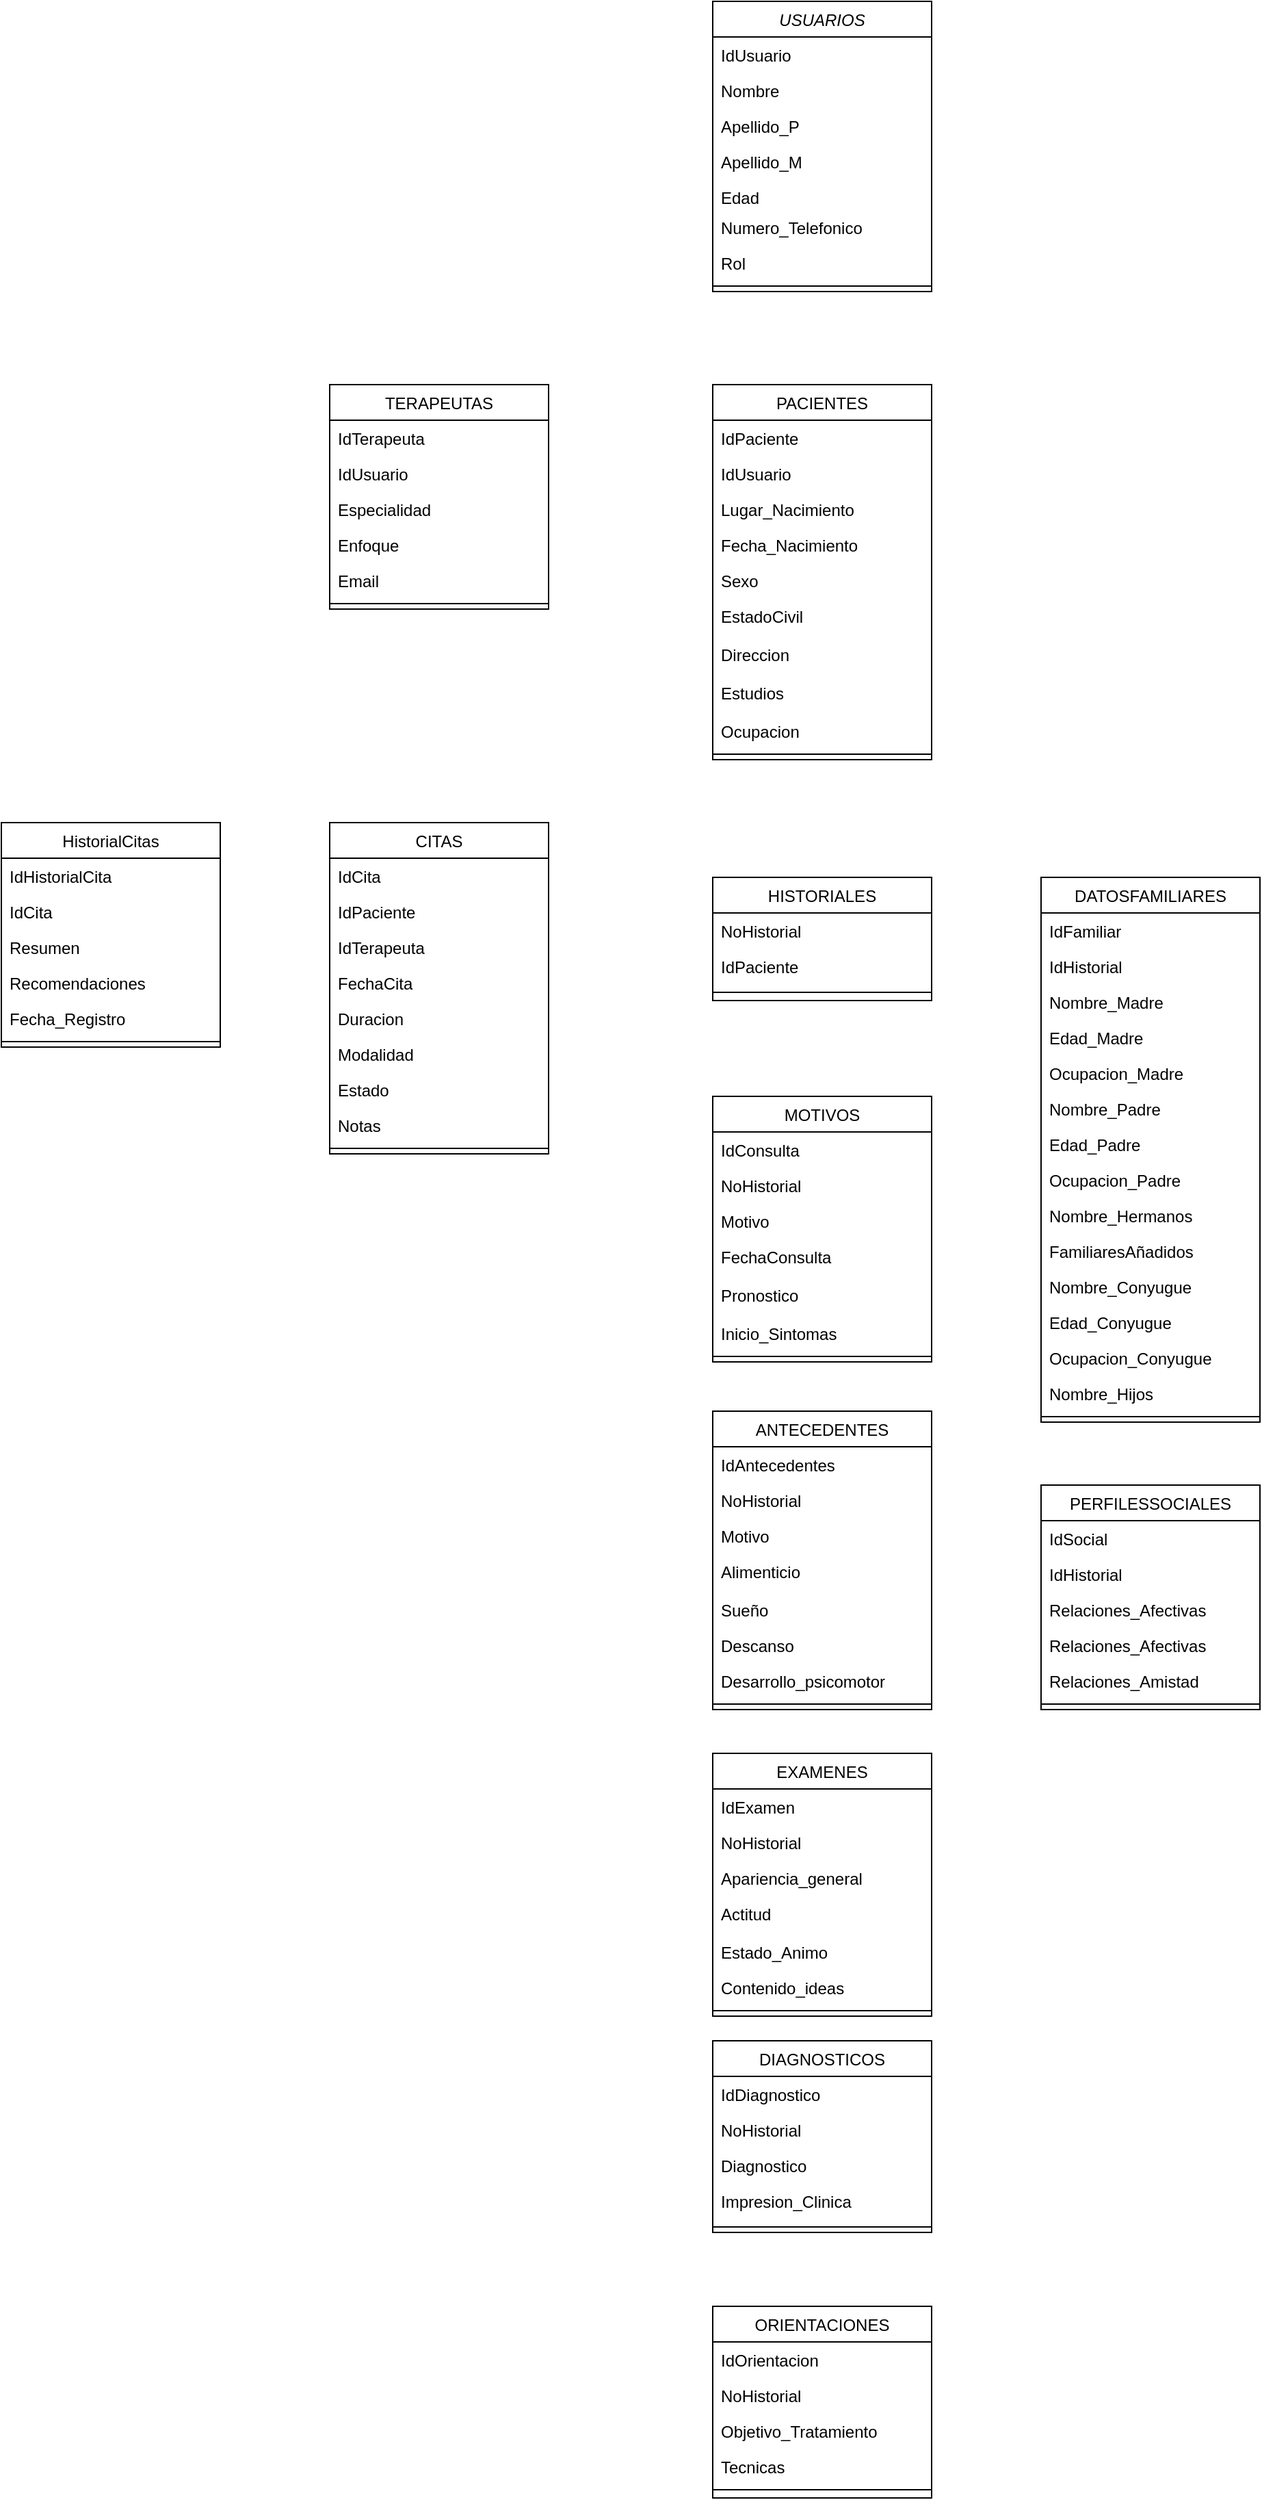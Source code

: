 <mxfile version="24.2.2" type="google">
  <diagram id="C5RBs43oDa-KdzZeNtuy" name="Page-1">
    <mxGraphModel grid="1" page="1" gridSize="10" guides="1" tooltips="1" connect="1" arrows="1" fold="1" pageScale="1" pageWidth="827" pageHeight="1169" math="0" shadow="0">
      <root>
        <mxCell id="WIyWlLk6GJQsqaUBKTNV-0" />
        <mxCell id="WIyWlLk6GJQsqaUBKTNV-1" parent="WIyWlLk6GJQsqaUBKTNV-0" />
        <mxCell id="zkfFHV4jXpPFQw0GAbJ--0" value="USUARIOS" style="swimlane;fontStyle=2;align=center;verticalAlign=top;childLayout=stackLayout;horizontal=1;startSize=26;horizontalStack=0;resizeParent=1;resizeLast=0;collapsible=1;marginBottom=0;rounded=0;shadow=0;strokeWidth=1;" vertex="1" parent="WIyWlLk6GJQsqaUBKTNV-1">
          <mxGeometry x="120" width="160" height="212" as="geometry">
            <mxRectangle x="230" y="140" width="160" height="26" as="alternateBounds" />
          </mxGeometry>
        </mxCell>
        <mxCell id="zkfFHV4jXpPFQw0GAbJ--1" value="IdUsuario" style="text;align=left;verticalAlign=top;spacingLeft=4;spacingRight=4;overflow=hidden;rotatable=0;points=[[0,0.5],[1,0.5]];portConstraint=eastwest;" vertex="1" parent="zkfFHV4jXpPFQw0GAbJ--0">
          <mxGeometry y="26" width="160" height="26" as="geometry" />
        </mxCell>
        <mxCell id="jro0wLhQihKSUgrnsboF-0" value="Nombre" style="text;align=left;verticalAlign=top;spacingLeft=4;spacingRight=4;overflow=hidden;rotatable=0;points=[[0,0.5],[1,0.5]];portConstraint=eastwest;" vertex="1" parent="zkfFHV4jXpPFQw0GAbJ--0">
          <mxGeometry y="52" width="160" height="26" as="geometry" />
        </mxCell>
        <mxCell id="XaDIwCOulew7PrlBtLNm-8" value="Apellido_P" style="text;align=left;verticalAlign=top;spacingLeft=4;spacingRight=4;overflow=hidden;rotatable=0;points=[[0,0.5],[1,0.5]];portConstraint=eastwest;" vertex="1" parent="zkfFHV4jXpPFQw0GAbJ--0">
          <mxGeometry y="78" width="160" height="26" as="geometry" />
        </mxCell>
        <mxCell id="XaDIwCOulew7PrlBtLNm-9" value="Apellido_M" style="text;align=left;verticalAlign=top;spacingLeft=4;spacingRight=4;overflow=hidden;rotatable=0;points=[[0,0.5],[1,0.5]];portConstraint=eastwest;" vertex="1" parent="zkfFHV4jXpPFQw0GAbJ--0">
          <mxGeometry y="104" width="160" height="26" as="geometry" />
        </mxCell>
        <mxCell id="zkfFHV4jXpPFQw0GAbJ--2" value="Edad" style="text;align=left;verticalAlign=top;spacingLeft=4;spacingRight=4;overflow=hidden;rotatable=0;points=[[0,0.5],[1,0.5]];portConstraint=eastwest;rounded=0;shadow=0;html=0;" vertex="1" parent="zkfFHV4jXpPFQw0GAbJ--0">
          <mxGeometry y="130" width="160" height="22" as="geometry" />
        </mxCell>
        <mxCell id="XaDIwCOulew7PrlBtLNm-0" value="Numero_Telefonico" style="text;align=left;verticalAlign=top;spacingLeft=4;spacingRight=4;overflow=hidden;rotatable=0;points=[[0,0.5],[1,0.5]];portConstraint=eastwest;rounded=0;shadow=0;html=0;" vertex="1" parent="zkfFHV4jXpPFQw0GAbJ--0">
          <mxGeometry y="152" width="160" height="26" as="geometry" />
        </mxCell>
        <mxCell id="jro0wLhQihKSUgrnsboF-1" value="Rol" style="text;align=left;verticalAlign=top;spacingLeft=4;spacingRight=4;overflow=hidden;rotatable=0;points=[[0,0.5],[1,0.5]];portConstraint=eastwest;rounded=0;shadow=0;html=0;" vertex="1" parent="zkfFHV4jXpPFQw0GAbJ--0">
          <mxGeometry y="178" width="160" height="26" as="geometry" />
        </mxCell>
        <mxCell id="zkfFHV4jXpPFQw0GAbJ--4" value="" style="line;html=1;strokeWidth=1;align=left;verticalAlign=middle;spacingTop=-1;spacingLeft=3;spacingRight=3;rotatable=0;labelPosition=right;points=[];portConstraint=eastwest;" vertex="1" parent="zkfFHV4jXpPFQw0GAbJ--0">
          <mxGeometry y="204" width="160" height="8" as="geometry" />
        </mxCell>
        <mxCell id="zkfFHV4jXpPFQw0GAbJ--6" value="PACIENTES" style="swimlane;fontStyle=0;align=center;verticalAlign=top;childLayout=stackLayout;horizontal=1;startSize=26;horizontalStack=0;resizeParent=1;resizeLast=0;collapsible=1;marginBottom=0;rounded=0;shadow=0;strokeWidth=1;" vertex="1" parent="WIyWlLk6GJQsqaUBKTNV-1">
          <mxGeometry x="120" y="280" width="160" height="274" as="geometry">
            <mxRectangle x="130" y="380" width="160" height="26" as="alternateBounds" />
          </mxGeometry>
        </mxCell>
        <mxCell id="jro0wLhQihKSUgrnsboF-3" value="IdPaciente" style="text;align=left;verticalAlign=top;spacingLeft=4;spacingRight=4;overflow=hidden;rotatable=0;points=[[0,0.5],[1,0.5]];portConstraint=eastwest;rounded=0;shadow=0;html=0;" vertex="1" parent="zkfFHV4jXpPFQw0GAbJ--6">
          <mxGeometry y="26" width="160" height="26" as="geometry" />
        </mxCell>
        <mxCell id="zkfFHV4jXpPFQw0GAbJ--8" value="IdUsuario" style="text;align=left;verticalAlign=top;spacingLeft=4;spacingRight=4;overflow=hidden;rotatable=0;points=[[0,0.5],[1,0.5]];portConstraint=eastwest;rounded=0;shadow=0;html=0;" vertex="1" parent="zkfFHV4jXpPFQw0GAbJ--6">
          <mxGeometry y="52" width="160" height="26" as="geometry" />
        </mxCell>
        <mxCell id="jro0wLhQihKSUgrnsboF-4" value="Lugar_Nacimiento" style="text;align=left;verticalAlign=top;spacingLeft=4;spacingRight=4;overflow=hidden;rotatable=0;points=[[0,0.5],[1,0.5]];portConstraint=eastwest;rounded=0;shadow=0;html=0;" vertex="1" parent="zkfFHV4jXpPFQw0GAbJ--6">
          <mxGeometry y="78" width="160" height="26" as="geometry" />
        </mxCell>
        <mxCell id="jro0wLhQihKSUgrnsboF-6" value="Fecha_Nacimiento" style="text;align=left;verticalAlign=top;spacingLeft=4;spacingRight=4;overflow=hidden;rotatable=0;points=[[0,0.5],[1,0.5]];portConstraint=eastwest;rounded=0;shadow=0;html=0;" vertex="1" parent="zkfFHV4jXpPFQw0GAbJ--6">
          <mxGeometry y="104" width="160" height="26" as="geometry" />
        </mxCell>
        <mxCell id="jro0wLhQihKSUgrnsboF-5" value="Sexo" style="text;align=left;verticalAlign=top;spacingLeft=4;spacingRight=4;overflow=hidden;rotatable=0;points=[[0,0.5],[1,0.5]];portConstraint=eastwest;rounded=0;shadow=0;html=0;" vertex="1" parent="zkfFHV4jXpPFQw0GAbJ--6">
          <mxGeometry y="130" width="160" height="26" as="geometry" />
        </mxCell>
        <mxCell id="XaDIwCOulew7PrlBtLNm-32" value="EstadoCivil" style="text;align=left;verticalAlign=top;spacingLeft=4;spacingRight=4;overflow=hidden;rotatable=0;points=[[0,0.5],[1,0.5]];portConstraint=eastwest;rounded=0;shadow=0;html=0;" vertex="1" parent="zkfFHV4jXpPFQw0GAbJ--6">
          <mxGeometry y="156" width="160" height="28" as="geometry" />
        </mxCell>
        <mxCell id="jro0wLhQihKSUgrnsboF-7" value="Direccion" style="text;align=left;verticalAlign=top;spacingLeft=4;spacingRight=4;overflow=hidden;rotatable=0;points=[[0,0.5],[1,0.5]];portConstraint=eastwest;rounded=0;shadow=0;html=0;" vertex="1" parent="zkfFHV4jXpPFQw0GAbJ--6">
          <mxGeometry y="184" width="160" height="28" as="geometry" />
        </mxCell>
        <mxCell id="jro0wLhQihKSUgrnsboF-8" value="Estudios" style="text;align=left;verticalAlign=top;spacingLeft=4;spacingRight=4;overflow=hidden;rotatable=0;points=[[0,0.5],[1,0.5]];portConstraint=eastwest;rounded=0;shadow=0;html=0;" vertex="1" parent="zkfFHV4jXpPFQw0GAbJ--6">
          <mxGeometry y="212" width="160" height="28" as="geometry" />
        </mxCell>
        <mxCell id="XaDIwCOulew7PrlBtLNm-18" value="Ocupacion" style="text;align=left;verticalAlign=top;spacingLeft=4;spacingRight=4;overflow=hidden;rotatable=0;points=[[0,0.5],[1,0.5]];portConstraint=eastwest;rounded=0;shadow=0;html=0;" vertex="1" parent="zkfFHV4jXpPFQw0GAbJ--6">
          <mxGeometry y="240" width="160" height="26" as="geometry" />
        </mxCell>
        <mxCell id="zkfFHV4jXpPFQw0GAbJ--9" value="" style="line;html=1;strokeWidth=1;align=left;verticalAlign=middle;spacingTop=-1;spacingLeft=3;spacingRight=3;rotatable=0;labelPosition=right;points=[];portConstraint=eastwest;" vertex="1" parent="zkfFHV4jXpPFQw0GAbJ--6">
          <mxGeometry y="266" width="160" height="8" as="geometry" />
        </mxCell>
        <mxCell id="XaDIwCOulew7PrlBtLNm-2" value="TERAPEUTAS" style="swimlane;fontStyle=0;align=center;verticalAlign=top;childLayout=stackLayout;horizontal=1;startSize=26;horizontalStack=0;resizeParent=1;resizeLast=0;collapsible=1;marginBottom=0;rounded=0;shadow=0;strokeWidth=1;" vertex="1" parent="WIyWlLk6GJQsqaUBKTNV-1">
          <mxGeometry x="-160" y="280" width="160" height="164" as="geometry">
            <mxRectangle x="130" y="380" width="160" height="26" as="alternateBounds" />
          </mxGeometry>
        </mxCell>
        <mxCell id="XaDIwCOulew7PrlBtLNm-3" value="IdTerapeuta" style="text;align=left;verticalAlign=top;spacingLeft=4;spacingRight=4;overflow=hidden;rotatable=0;points=[[0,0.5],[1,0.5]];portConstraint=eastwest;" vertex="1" parent="XaDIwCOulew7PrlBtLNm-2">
          <mxGeometry y="26" width="160" height="26" as="geometry" />
        </mxCell>
        <mxCell id="XaDIwCOulew7PrlBtLNm-4" value="IdUsuario" style="text;align=left;verticalAlign=top;spacingLeft=4;spacingRight=4;overflow=hidden;rotatable=0;points=[[0,0.5],[1,0.5]];portConstraint=eastwest;rounded=0;shadow=0;html=0;" vertex="1" parent="XaDIwCOulew7PrlBtLNm-2">
          <mxGeometry y="52" width="160" height="26" as="geometry" />
        </mxCell>
        <mxCell id="qnrnJsizUpFULdZrxg4k-0" value="Especialidad" style="text;align=left;verticalAlign=top;spacingLeft=4;spacingRight=4;overflow=hidden;rotatable=0;points=[[0,0.5],[1,0.5]];portConstraint=eastwest;rounded=0;shadow=0;html=0;" vertex="1" parent="XaDIwCOulew7PrlBtLNm-2">
          <mxGeometry y="78" width="160" height="26" as="geometry" />
        </mxCell>
        <mxCell id="jro0wLhQihKSUgrnsboF-2" value="Enfoque" style="text;align=left;verticalAlign=top;spacingLeft=4;spacingRight=4;overflow=hidden;rotatable=0;points=[[0,0.5],[1,0.5]];portConstraint=eastwest;rounded=0;shadow=0;html=0;" vertex="1" parent="XaDIwCOulew7PrlBtLNm-2">
          <mxGeometry y="104" width="160" height="26" as="geometry" />
        </mxCell>
        <mxCell id="XaDIwCOulew7PrlBtLNm-10" value="Email" style="text;align=left;verticalAlign=top;spacingLeft=4;spacingRight=4;overflow=hidden;rotatable=0;points=[[0,0.5],[1,0.5]];portConstraint=eastwest;rounded=0;shadow=0;html=0;" vertex="1" parent="XaDIwCOulew7PrlBtLNm-2">
          <mxGeometry y="130" width="160" height="26" as="geometry" />
        </mxCell>
        <mxCell id="XaDIwCOulew7PrlBtLNm-5" value="" style="line;html=1;strokeWidth=1;align=left;verticalAlign=middle;spacingTop=-1;spacingLeft=3;spacingRight=3;rotatable=0;labelPosition=right;points=[];portConstraint=eastwest;" vertex="1" parent="XaDIwCOulew7PrlBtLNm-2">
          <mxGeometry y="156" width="160" height="8" as="geometry" />
        </mxCell>
        <mxCell id="XaDIwCOulew7PrlBtLNm-20" value="DATOSFAMILIARES" style="swimlane;fontStyle=0;align=center;verticalAlign=top;childLayout=stackLayout;horizontal=1;startSize=26;horizontalStack=0;resizeParent=1;resizeLast=0;collapsible=1;marginBottom=0;rounded=0;shadow=0;strokeWidth=1;" vertex="1" parent="WIyWlLk6GJQsqaUBKTNV-1">
          <mxGeometry x="360" y="640" width="160" height="398" as="geometry">
            <mxRectangle x="130" y="380" width="160" height="26" as="alternateBounds" />
          </mxGeometry>
        </mxCell>
        <mxCell id="XaDIwCOulew7PrlBtLNm-21" value="IdFamiliar" style="text;align=left;verticalAlign=top;spacingLeft=4;spacingRight=4;overflow=hidden;rotatable=0;points=[[0,0.5],[1,0.5]];portConstraint=eastwest;" vertex="1" parent="XaDIwCOulew7PrlBtLNm-20">
          <mxGeometry y="26" width="160" height="26" as="geometry" />
        </mxCell>
        <mxCell id="jro0wLhQihKSUgrnsboF-18" value="IdHistorial" style="text;align=left;verticalAlign=top;spacingLeft=4;spacingRight=4;overflow=hidden;rotatable=0;points=[[0,0.5],[1,0.5]];portConstraint=eastwest;" vertex="1" parent="XaDIwCOulew7PrlBtLNm-20">
          <mxGeometry y="52" width="160" height="26" as="geometry" />
        </mxCell>
        <mxCell id="jro0wLhQihKSUgrnsboF-17" value="Nombre_Madre" style="text;align=left;verticalAlign=top;spacingLeft=4;spacingRight=4;overflow=hidden;rotatable=0;points=[[0,0.5],[1,0.5]];portConstraint=eastwest;" vertex="1" parent="XaDIwCOulew7PrlBtLNm-20">
          <mxGeometry y="78" width="160" height="26" as="geometry" />
        </mxCell>
        <mxCell id="XaDIwCOulew7PrlBtLNm-30" value="Edad_Madre" style="text;align=left;verticalAlign=top;spacingLeft=4;spacingRight=4;overflow=hidden;rotatable=0;points=[[0,0.5],[1,0.5]];portConstraint=eastwest;" vertex="1" parent="XaDIwCOulew7PrlBtLNm-20">
          <mxGeometry y="104" width="160" height="26" as="geometry" />
        </mxCell>
        <mxCell id="XaDIwCOulew7PrlBtLNm-35" value="Ocupacion_Madre" style="text;align=left;verticalAlign=top;spacingLeft=4;spacingRight=4;overflow=hidden;rotatable=0;points=[[0,0.5],[1,0.5]];portConstraint=eastwest;rounded=0;shadow=0;html=0;" vertex="1" parent="XaDIwCOulew7PrlBtLNm-20">
          <mxGeometry y="130" width="160" height="26" as="geometry" />
        </mxCell>
        <mxCell id="XaDIwCOulew7PrlBtLNm-22" value="Nombre_Padre" style="text;align=left;verticalAlign=top;spacingLeft=4;spacingRight=4;overflow=hidden;rotatable=0;points=[[0,0.5],[1,0.5]];portConstraint=eastwest;rounded=0;shadow=0;html=0;" vertex="1" parent="XaDIwCOulew7PrlBtLNm-20">
          <mxGeometry y="156" width="160" height="26" as="geometry" />
        </mxCell>
        <mxCell id="XaDIwCOulew7PrlBtLNm-31" value="Edad_Padre" style="text;align=left;verticalAlign=top;spacingLeft=4;spacingRight=4;overflow=hidden;rotatable=0;points=[[0,0.5],[1,0.5]];portConstraint=eastwest;" vertex="1" parent="XaDIwCOulew7PrlBtLNm-20">
          <mxGeometry y="182" width="160" height="26" as="geometry" />
        </mxCell>
        <mxCell id="XaDIwCOulew7PrlBtLNm-36" value="Ocupacion_Padre" style="text;align=left;verticalAlign=top;spacingLeft=4;spacingRight=4;overflow=hidden;rotatable=0;points=[[0,0.5],[1,0.5]];portConstraint=eastwest;rounded=0;shadow=0;html=0;" vertex="1" parent="XaDIwCOulew7PrlBtLNm-20">
          <mxGeometry y="208" width="160" height="26" as="geometry" />
        </mxCell>
        <mxCell id="XaDIwCOulew7PrlBtLNm-23" value="Nombre_Hermanos" style="text;align=left;verticalAlign=top;spacingLeft=4;spacingRight=4;overflow=hidden;rotatable=0;points=[[0,0.5],[1,0.5]];portConstraint=eastwest;rounded=0;shadow=0;html=0;" vertex="1" parent="XaDIwCOulew7PrlBtLNm-20">
          <mxGeometry y="234" width="160" height="26" as="geometry" />
        </mxCell>
        <mxCell id="XaDIwCOulew7PrlBtLNm-25" value="FamiliaresAñadidos" style="text;align=left;verticalAlign=top;spacingLeft=4;spacingRight=4;overflow=hidden;rotatable=0;points=[[0,0.5],[1,0.5]];portConstraint=eastwest;rounded=0;shadow=0;html=0;" vertex="1" parent="XaDIwCOulew7PrlBtLNm-20">
          <mxGeometry y="260" width="160" height="26" as="geometry" />
        </mxCell>
        <mxCell id="XaDIwCOulew7PrlBtLNm-26" value="Nombre_Conyugue" style="text;align=left;verticalAlign=top;spacingLeft=4;spacingRight=4;overflow=hidden;rotatable=0;points=[[0,0.5],[1,0.5]];portConstraint=eastwest;rounded=0;shadow=0;html=0;" vertex="1" parent="XaDIwCOulew7PrlBtLNm-20">
          <mxGeometry y="286" width="160" height="26" as="geometry" />
        </mxCell>
        <mxCell id="XaDIwCOulew7PrlBtLNm-33" value="Edad_Conyugue" style="text;align=left;verticalAlign=top;spacingLeft=4;spacingRight=4;overflow=hidden;rotatable=0;points=[[0,0.5],[1,0.5]];portConstraint=eastwest;rounded=0;shadow=0;html=0;" vertex="1" parent="XaDIwCOulew7PrlBtLNm-20">
          <mxGeometry y="312" width="160" height="26" as="geometry" />
        </mxCell>
        <mxCell id="XaDIwCOulew7PrlBtLNm-37" value="Ocupacion_Conyugue" style="text;align=left;verticalAlign=top;spacingLeft=4;spacingRight=4;overflow=hidden;rotatable=0;points=[[0,0.5],[1,0.5]];portConstraint=eastwest;rounded=0;shadow=0;html=0;" vertex="1" parent="XaDIwCOulew7PrlBtLNm-20">
          <mxGeometry y="338" width="160" height="26" as="geometry" />
        </mxCell>
        <mxCell id="XaDIwCOulew7PrlBtLNm-38" value="Nombre_Hijos" style="text;align=left;verticalAlign=top;spacingLeft=4;spacingRight=4;overflow=hidden;rotatable=0;points=[[0,0.5],[1,0.5]];portConstraint=eastwest;rounded=0;shadow=0;html=0;" vertex="1" parent="XaDIwCOulew7PrlBtLNm-20">
          <mxGeometry y="364" width="160" height="26" as="geometry" />
        </mxCell>
        <mxCell id="XaDIwCOulew7PrlBtLNm-27" value="" style="line;html=1;strokeWidth=1;align=left;verticalAlign=middle;spacingTop=-1;spacingLeft=3;spacingRight=3;rotatable=0;labelPosition=right;points=[];portConstraint=eastwest;" vertex="1" parent="XaDIwCOulew7PrlBtLNm-20">
          <mxGeometry y="390" width="160" height="8" as="geometry" />
        </mxCell>
        <mxCell id="XaDIwCOulew7PrlBtLNm-40" value="MOTIVOS" style="swimlane;fontStyle=0;align=center;verticalAlign=top;childLayout=stackLayout;horizontal=1;startSize=26;horizontalStack=0;resizeParent=1;resizeLast=0;collapsible=1;marginBottom=0;rounded=0;shadow=0;strokeWidth=1;" vertex="1" parent="WIyWlLk6GJQsqaUBKTNV-1">
          <mxGeometry x="120" y="800" width="160" height="194" as="geometry">
            <mxRectangle x="130" y="380" width="160" height="26" as="alternateBounds" />
          </mxGeometry>
        </mxCell>
        <mxCell id="jro0wLhQihKSUgrnsboF-22" value="IdConsulta" style="text;align=left;verticalAlign=top;spacingLeft=4;spacingRight=4;overflow=hidden;rotatable=0;points=[[0,0.5],[1,0.5]];portConstraint=eastwest;" vertex="1" parent="XaDIwCOulew7PrlBtLNm-40">
          <mxGeometry y="26" width="160" height="26" as="geometry" />
        </mxCell>
        <mxCell id="jro0wLhQihKSUgrnsboF-21" value="NoHistorial" style="text;align=left;verticalAlign=top;spacingLeft=4;spacingRight=4;overflow=hidden;rotatable=0;points=[[0,0.5],[1,0.5]];portConstraint=eastwest;" vertex="1" parent="XaDIwCOulew7PrlBtLNm-40">
          <mxGeometry y="52" width="160" height="26" as="geometry" />
        </mxCell>
        <mxCell id="XaDIwCOulew7PrlBtLNm-41" value="Motivo" style="text;align=left;verticalAlign=top;spacingLeft=4;spacingRight=4;overflow=hidden;rotatable=0;points=[[0,0.5],[1,0.5]];portConstraint=eastwest;" vertex="1" parent="XaDIwCOulew7PrlBtLNm-40">
          <mxGeometry y="78" width="160" height="26" as="geometry" />
        </mxCell>
        <mxCell id="XaDIwCOulew7PrlBtLNm-52" value="FechaConsulta" style="text;align=left;verticalAlign=top;spacingLeft=4;spacingRight=4;overflow=hidden;rotatable=0;points=[[0,0.5],[1,0.5]];portConstraint=eastwest;" vertex="1" parent="XaDIwCOulew7PrlBtLNm-40">
          <mxGeometry y="104" width="160" height="28" as="geometry" />
        </mxCell>
        <mxCell id="XaDIwCOulew7PrlBtLNm-42" value="Pronostico" style="text;align=left;verticalAlign=top;spacingLeft=4;spacingRight=4;overflow=hidden;rotatable=0;points=[[0,0.5],[1,0.5]];portConstraint=eastwest;rounded=0;shadow=0;html=0;" vertex="1" parent="XaDIwCOulew7PrlBtLNm-40">
          <mxGeometry y="132" width="160" height="28" as="geometry" />
        </mxCell>
        <mxCell id="XaDIwCOulew7PrlBtLNm-54" value="Inicio_Sintomas" style="text;align=left;verticalAlign=top;spacingLeft=4;spacingRight=4;overflow=hidden;rotatable=0;points=[[0,0.5],[1,0.5]];portConstraint=eastwest;rounded=0;shadow=0;html=0;" vertex="1" parent="XaDIwCOulew7PrlBtLNm-40">
          <mxGeometry y="160" width="160" height="26" as="geometry" />
        </mxCell>
        <mxCell id="XaDIwCOulew7PrlBtLNm-44" value="" style="line;html=1;strokeWidth=1;align=left;verticalAlign=middle;spacingTop=-1;spacingLeft=3;spacingRight=3;rotatable=0;labelPosition=right;points=[];portConstraint=eastwest;" vertex="1" parent="XaDIwCOulew7PrlBtLNm-40">
          <mxGeometry y="186" width="160" height="8" as="geometry" />
        </mxCell>
        <mxCell id="XaDIwCOulew7PrlBtLNm-47" value="ANTECEDENTES" style="swimlane;fontStyle=0;align=center;verticalAlign=top;childLayout=stackLayout;horizontal=1;startSize=26;horizontalStack=0;resizeParent=1;resizeLast=0;collapsible=1;marginBottom=0;rounded=0;shadow=0;strokeWidth=1;" vertex="1" parent="WIyWlLk6GJQsqaUBKTNV-1">
          <mxGeometry x="120" y="1030" width="160" height="218" as="geometry">
            <mxRectangle x="130" y="380" width="160" height="26" as="alternateBounds" />
          </mxGeometry>
        </mxCell>
        <mxCell id="jro0wLhQihKSUgrnsboF-23" value="IdAntecedentes" style="text;align=left;verticalAlign=top;spacingLeft=4;spacingRight=4;overflow=hidden;rotatable=0;points=[[0,0.5],[1,0.5]];portConstraint=eastwest;" vertex="1" parent="XaDIwCOulew7PrlBtLNm-47">
          <mxGeometry y="26" width="160" height="26" as="geometry" />
        </mxCell>
        <mxCell id="XaDIwCOulew7PrlBtLNm-48" value="NoHistorial" style="text;align=left;verticalAlign=top;spacingLeft=4;spacingRight=4;overflow=hidden;rotatable=0;points=[[0,0.5],[1,0.5]];portConstraint=eastwest;" vertex="1" parent="XaDIwCOulew7PrlBtLNm-47">
          <mxGeometry y="52" width="160" height="26" as="geometry" />
        </mxCell>
        <mxCell id="jro0wLhQihKSUgrnsboF-20" value="Motivo" style="text;align=left;verticalAlign=top;spacingLeft=4;spacingRight=4;overflow=hidden;rotatable=0;points=[[0,0.5],[1,0.5]];portConstraint=eastwest;" vertex="1" parent="XaDIwCOulew7PrlBtLNm-47">
          <mxGeometry y="78" width="160" height="26" as="geometry" />
        </mxCell>
        <mxCell id="XaDIwCOulew7PrlBtLNm-49" value="Alimenticio" style="text;align=left;verticalAlign=top;spacingLeft=4;spacingRight=4;overflow=hidden;rotatable=0;points=[[0,0.5],[1,0.5]];portConstraint=eastwest;rounded=0;shadow=0;html=0;" vertex="1" parent="XaDIwCOulew7PrlBtLNm-47">
          <mxGeometry y="104" width="160" height="28" as="geometry" />
        </mxCell>
        <mxCell id="XaDIwCOulew7PrlBtLNm-50" value="Sueño" style="text;align=left;verticalAlign=top;spacingLeft=4;spacingRight=4;overflow=hidden;rotatable=0;points=[[0,0.5],[1,0.5]];portConstraint=eastwest;rounded=0;shadow=0;html=0;" vertex="1" parent="XaDIwCOulew7PrlBtLNm-47">
          <mxGeometry y="132" width="160" height="26" as="geometry" />
        </mxCell>
        <mxCell id="XaDIwCOulew7PrlBtLNm-56" value="Descanso" style="text;align=left;verticalAlign=top;spacingLeft=4;spacingRight=4;overflow=hidden;rotatable=0;points=[[0,0.5],[1,0.5]];portConstraint=eastwest;rounded=0;shadow=0;html=0;" vertex="1" parent="XaDIwCOulew7PrlBtLNm-47">
          <mxGeometry y="158" width="160" height="26" as="geometry" />
        </mxCell>
        <mxCell id="XaDIwCOulew7PrlBtLNm-55" value="Desarrollo_psicomotor" style="text;align=left;verticalAlign=top;spacingLeft=4;spacingRight=4;overflow=hidden;rotatable=0;points=[[0,0.5],[1,0.5]];portConstraint=eastwest;rounded=0;shadow=0;html=0;" vertex="1" parent="XaDIwCOulew7PrlBtLNm-47">
          <mxGeometry y="184" width="160" height="26" as="geometry" />
        </mxCell>
        <mxCell id="XaDIwCOulew7PrlBtLNm-51" value="" style="line;html=1;strokeWidth=1;align=left;verticalAlign=middle;spacingTop=-1;spacingLeft=3;spacingRight=3;rotatable=0;labelPosition=right;points=[];portConstraint=eastwest;" vertex="1" parent="XaDIwCOulew7PrlBtLNm-47">
          <mxGeometry y="210" width="160" height="8" as="geometry" />
        </mxCell>
        <mxCell id="XaDIwCOulew7PrlBtLNm-57" value="PERFILESSOCIALES" style="swimlane;fontStyle=0;align=center;verticalAlign=top;childLayout=stackLayout;horizontal=1;startSize=26;horizontalStack=0;resizeParent=1;resizeLast=0;collapsible=1;marginBottom=0;rounded=0;shadow=0;strokeWidth=1;" vertex="1" parent="WIyWlLk6GJQsqaUBKTNV-1">
          <mxGeometry x="360" y="1084" width="160" height="164" as="geometry">
            <mxRectangle x="130" y="380" width="160" height="26" as="alternateBounds" />
          </mxGeometry>
        </mxCell>
        <mxCell id="XaDIwCOulew7PrlBtLNm-58" value="IdSocial" style="text;align=left;verticalAlign=top;spacingLeft=4;spacingRight=4;overflow=hidden;rotatable=0;points=[[0,0.5],[1,0.5]];portConstraint=eastwest;" vertex="1" parent="XaDIwCOulew7PrlBtLNm-57">
          <mxGeometry y="26" width="160" height="26" as="geometry" />
        </mxCell>
        <mxCell id="jro0wLhQihKSUgrnsboF-30" value="IdHistorial" style="text;align=left;verticalAlign=top;spacingLeft=4;spacingRight=4;overflow=hidden;rotatable=0;points=[[0,0.5],[1,0.5]];portConstraint=eastwest;" vertex="1" parent="XaDIwCOulew7PrlBtLNm-57">
          <mxGeometry y="52" width="160" height="26" as="geometry" />
        </mxCell>
        <mxCell id="jro0wLhQihKSUgrnsboF-25" value="Relaciones_Afectivas" style="text;align=left;verticalAlign=top;spacingLeft=4;spacingRight=4;overflow=hidden;rotatable=0;points=[[0,0.5],[1,0.5]];portConstraint=eastwest;" vertex="1" parent="XaDIwCOulew7PrlBtLNm-57">
          <mxGeometry y="78" width="160" height="26" as="geometry" />
        </mxCell>
        <mxCell id="jro0wLhQihKSUgrnsboF-24" value="Relaciones_Afectivas" style="text;align=left;verticalAlign=top;spacingLeft=4;spacingRight=4;overflow=hidden;rotatable=0;points=[[0,0.5],[1,0.5]];portConstraint=eastwest;" vertex="1" parent="XaDIwCOulew7PrlBtLNm-57">
          <mxGeometry y="104" width="160" height="26" as="geometry" />
        </mxCell>
        <mxCell id="jro0wLhQihKSUgrnsboF-16" value="Relaciones_Amistad" style="text;align=left;verticalAlign=top;spacingLeft=4;spacingRight=4;overflow=hidden;rotatable=0;points=[[0,0.5],[1,0.5]];portConstraint=eastwest;" vertex="1" parent="XaDIwCOulew7PrlBtLNm-57">
          <mxGeometry y="130" width="160" height="26" as="geometry" />
        </mxCell>
        <mxCell id="XaDIwCOulew7PrlBtLNm-63" value="" style="line;html=1;strokeWidth=1;align=left;verticalAlign=middle;spacingTop=-1;spacingLeft=3;spacingRight=3;rotatable=0;labelPosition=right;points=[];portConstraint=eastwest;" vertex="1" parent="XaDIwCOulew7PrlBtLNm-57">
          <mxGeometry y="156" width="160" height="8" as="geometry" />
        </mxCell>
        <mxCell id="XaDIwCOulew7PrlBtLNm-64" value="EXAMENES" style="swimlane;fontStyle=0;align=center;verticalAlign=top;childLayout=stackLayout;horizontal=1;startSize=26;horizontalStack=0;resizeParent=1;resizeLast=0;collapsible=1;marginBottom=0;rounded=0;shadow=0;strokeWidth=1;" vertex="1" parent="WIyWlLk6GJQsqaUBKTNV-1">
          <mxGeometry x="120" y="1280" width="160" height="192" as="geometry">
            <mxRectangle x="130" y="380" width="160" height="26" as="alternateBounds" />
          </mxGeometry>
        </mxCell>
        <mxCell id="jro0wLhQihKSUgrnsboF-29" value="IdExamen" style="text;align=left;verticalAlign=top;spacingLeft=4;spacingRight=4;overflow=hidden;rotatable=0;points=[[0,0.5],[1,0.5]];portConstraint=eastwest;" vertex="1" parent="XaDIwCOulew7PrlBtLNm-64">
          <mxGeometry y="26" width="160" height="26" as="geometry" />
        </mxCell>
        <mxCell id="jro0wLhQihKSUgrnsboF-28" value="NoHistorial" style="text;align=left;verticalAlign=top;spacingLeft=4;spacingRight=4;overflow=hidden;rotatable=0;points=[[0,0.5],[1,0.5]];portConstraint=eastwest;" vertex="1" parent="XaDIwCOulew7PrlBtLNm-64">
          <mxGeometry y="52" width="160" height="26" as="geometry" />
        </mxCell>
        <mxCell id="jro0wLhQihKSUgrnsboF-27" value="Apariencia_general" style="text;align=left;verticalAlign=top;spacingLeft=4;spacingRight=4;overflow=hidden;rotatable=0;points=[[0,0.5],[1,0.5]];portConstraint=eastwest;" vertex="1" parent="XaDIwCOulew7PrlBtLNm-64">
          <mxGeometry y="78" width="160" height="26" as="geometry" />
        </mxCell>
        <mxCell id="XaDIwCOulew7PrlBtLNm-66" value="Actitud" style="text;align=left;verticalAlign=top;spacingLeft=4;spacingRight=4;overflow=hidden;rotatable=0;points=[[0,0.5],[1,0.5]];portConstraint=eastwest;rounded=0;shadow=0;html=0;" vertex="1" parent="XaDIwCOulew7PrlBtLNm-64">
          <mxGeometry y="104" width="160" height="28" as="geometry" />
        </mxCell>
        <mxCell id="XaDIwCOulew7PrlBtLNm-68" value="Estado_Animo" style="text;align=left;verticalAlign=top;spacingLeft=4;spacingRight=4;overflow=hidden;rotatable=0;points=[[0,0.5],[1,0.5]];portConstraint=eastwest;rounded=0;shadow=0;html=0;" vertex="1" parent="XaDIwCOulew7PrlBtLNm-64">
          <mxGeometry y="132" width="160" height="26" as="geometry" />
        </mxCell>
        <mxCell id="XaDIwCOulew7PrlBtLNm-72" value="Contenido_ideas" style="text;align=left;verticalAlign=top;spacingLeft=4;spacingRight=4;overflow=hidden;rotatable=0;points=[[0,0.5],[1,0.5]];portConstraint=eastwest;rounded=0;shadow=0;html=0;" vertex="1" parent="XaDIwCOulew7PrlBtLNm-64">
          <mxGeometry y="158" width="160" height="26" as="geometry" />
        </mxCell>
        <mxCell id="XaDIwCOulew7PrlBtLNm-70" value="" style="line;html=1;strokeWidth=1;align=left;verticalAlign=middle;spacingTop=-1;spacingLeft=3;spacingRight=3;rotatable=0;labelPosition=right;points=[];portConstraint=eastwest;" vertex="1" parent="XaDIwCOulew7PrlBtLNm-64">
          <mxGeometry y="184" width="160" height="8" as="geometry" />
        </mxCell>
        <mxCell id="jro0wLhQihKSUgrnsboF-10" value="HISTORIALES" style="swimlane;fontStyle=0;align=center;verticalAlign=top;childLayout=stackLayout;horizontal=1;startSize=26;horizontalStack=0;resizeParent=1;resizeLast=0;collapsible=1;marginBottom=0;rounded=0;shadow=0;strokeWidth=1;" vertex="1" parent="WIyWlLk6GJQsqaUBKTNV-1">
          <mxGeometry x="120" y="640" width="160" height="90" as="geometry">
            <mxRectangle x="130" y="380" width="160" height="26" as="alternateBounds" />
          </mxGeometry>
        </mxCell>
        <mxCell id="jro0wLhQihKSUgrnsboF-11" value="NoHistorial " style="text;align=left;verticalAlign=top;spacingLeft=4;spacingRight=4;overflow=hidden;rotatable=0;points=[[0,0.5],[1,0.5]];portConstraint=eastwest;" vertex="1" parent="jro0wLhQihKSUgrnsboF-10">
          <mxGeometry y="26" width="160" height="26" as="geometry" />
        </mxCell>
        <mxCell id="jro0wLhQihKSUgrnsboF-12" value="IdPaciente" style="text;align=left;verticalAlign=top;spacingLeft=4;spacingRight=4;overflow=hidden;rotatable=0;points=[[0,0.5],[1,0.5]];portConstraint=eastwest;" vertex="1" parent="jro0wLhQihKSUgrnsboF-10">
          <mxGeometry y="52" width="160" height="28" as="geometry" />
        </mxCell>
        <mxCell id="jro0wLhQihKSUgrnsboF-15" value="" style="line;html=1;strokeWidth=1;align=left;verticalAlign=middle;spacingTop=-1;spacingLeft=3;spacingRight=3;rotatable=0;labelPosition=right;points=[];portConstraint=eastwest;" vertex="1" parent="jro0wLhQihKSUgrnsboF-10">
          <mxGeometry y="80" width="160" height="8" as="geometry" />
        </mxCell>
        <mxCell id="jro0wLhQihKSUgrnsboF-31" value="DIAGNOSTICOS" style="swimlane;fontStyle=0;align=center;verticalAlign=top;childLayout=stackLayout;horizontal=1;startSize=26;horizontalStack=0;resizeParent=1;resizeLast=0;collapsible=1;marginBottom=0;rounded=0;shadow=0;strokeWidth=1;" vertex="1" parent="WIyWlLk6GJQsqaUBKTNV-1">
          <mxGeometry x="120" y="1490" width="160" height="140" as="geometry">
            <mxRectangle x="130" y="380" width="160" height="26" as="alternateBounds" />
          </mxGeometry>
        </mxCell>
        <mxCell id="jro0wLhQihKSUgrnsboF-32" value="IdDiagnostico" style="text;align=left;verticalAlign=top;spacingLeft=4;spacingRight=4;overflow=hidden;rotatable=0;points=[[0,0.5],[1,0.5]];portConstraint=eastwest;" vertex="1" parent="jro0wLhQihKSUgrnsboF-31">
          <mxGeometry y="26" width="160" height="26" as="geometry" />
        </mxCell>
        <mxCell id="jro0wLhQihKSUgrnsboF-33" value="NoHistorial" style="text;align=left;verticalAlign=top;spacingLeft=4;spacingRight=4;overflow=hidden;rotatable=0;points=[[0,0.5],[1,0.5]];portConstraint=eastwest;" vertex="1" parent="jro0wLhQihKSUgrnsboF-31">
          <mxGeometry y="52" width="160" height="26" as="geometry" />
        </mxCell>
        <mxCell id="jro0wLhQihKSUgrnsboF-34" value="Diagnostico" style="text;align=left;verticalAlign=top;spacingLeft=4;spacingRight=4;overflow=hidden;rotatable=0;points=[[0,0.5],[1,0.5]];portConstraint=eastwest;" vertex="1" parent="jro0wLhQihKSUgrnsboF-31">
          <mxGeometry y="78" width="160" height="26" as="geometry" />
        </mxCell>
        <mxCell id="jro0wLhQihKSUgrnsboF-35" value="Impresion_Clinica" style="text;align=left;verticalAlign=top;spacingLeft=4;spacingRight=4;overflow=hidden;rotatable=0;points=[[0,0.5],[1,0.5]];portConstraint=eastwest;rounded=0;shadow=0;html=0;" vertex="1" parent="jro0wLhQihKSUgrnsboF-31">
          <mxGeometry y="104" width="160" height="28" as="geometry" />
        </mxCell>
        <mxCell id="jro0wLhQihKSUgrnsboF-38" value="" style="line;html=1;strokeWidth=1;align=left;verticalAlign=middle;spacingTop=-1;spacingLeft=3;spacingRight=3;rotatable=0;labelPosition=right;points=[];portConstraint=eastwest;" vertex="1" parent="jro0wLhQihKSUgrnsboF-31">
          <mxGeometry y="132" width="160" height="8" as="geometry" />
        </mxCell>
        <mxCell id="jro0wLhQihKSUgrnsboF-45" value="ORIENTACIONES" style="swimlane;fontStyle=0;align=center;verticalAlign=top;childLayout=stackLayout;horizontal=1;startSize=26;horizontalStack=0;resizeParent=1;resizeLast=0;collapsible=1;marginBottom=0;rounded=0;shadow=0;strokeWidth=1;" vertex="1" parent="WIyWlLk6GJQsqaUBKTNV-1">
          <mxGeometry x="120" y="1684" width="160" height="140" as="geometry">
            <mxRectangle x="130" y="380" width="160" height="26" as="alternateBounds" />
          </mxGeometry>
        </mxCell>
        <mxCell id="jro0wLhQihKSUgrnsboF-46" value="IdOrientacion" style="text;align=left;verticalAlign=top;spacingLeft=4;spacingRight=4;overflow=hidden;rotatable=0;points=[[0,0.5],[1,0.5]];portConstraint=eastwest;" vertex="1" parent="jro0wLhQihKSUgrnsboF-45">
          <mxGeometry y="26" width="160" height="26" as="geometry" />
        </mxCell>
        <mxCell id="jro0wLhQihKSUgrnsboF-52" value="NoHistorial" style="text;align=left;verticalAlign=top;spacingLeft=4;spacingRight=4;overflow=hidden;rotatable=0;points=[[0,0.5],[1,0.5]];portConstraint=eastwest;" vertex="1" parent="jro0wLhQihKSUgrnsboF-45">
          <mxGeometry y="52" width="160" height="26" as="geometry" />
        </mxCell>
        <mxCell id="jro0wLhQihKSUgrnsboF-51" value="Objetivo_Tratamiento" style="text;align=left;verticalAlign=top;spacingLeft=4;spacingRight=4;overflow=hidden;rotatable=0;points=[[0,0.5],[1,0.5]];portConstraint=eastwest;" vertex="1" parent="jro0wLhQihKSUgrnsboF-45">
          <mxGeometry y="78" width="160" height="26" as="geometry" />
        </mxCell>
        <mxCell id="jro0wLhQihKSUgrnsboF-47" value="Tecnicas" style="text;align=left;verticalAlign=top;spacingLeft=4;spacingRight=4;overflow=hidden;rotatable=0;points=[[0,0.5],[1,0.5]];portConstraint=eastwest;" vertex="1" parent="jro0wLhQihKSUgrnsboF-45">
          <mxGeometry y="104" width="160" height="26" as="geometry" />
        </mxCell>
        <mxCell id="jro0wLhQihKSUgrnsboF-50" value="" style="line;html=1;strokeWidth=1;align=left;verticalAlign=middle;spacingTop=-1;spacingLeft=3;spacingRight=3;rotatable=0;labelPosition=right;points=[];portConstraint=eastwest;" vertex="1" parent="jro0wLhQihKSUgrnsboF-45">
          <mxGeometry y="130" width="160" height="8" as="geometry" />
        </mxCell>
        <mxCell id="jro0wLhQihKSUgrnsboF-53" value="CITAS" style="swimlane;fontStyle=0;align=center;verticalAlign=top;childLayout=stackLayout;horizontal=1;startSize=26;horizontalStack=0;resizeParent=1;resizeLast=0;collapsible=1;marginBottom=0;rounded=0;shadow=0;strokeWidth=1;" vertex="1" parent="WIyWlLk6GJQsqaUBKTNV-1">
          <mxGeometry x="-160" y="600" width="160" height="242" as="geometry">
            <mxRectangle x="130" y="380" width="160" height="26" as="alternateBounds" />
          </mxGeometry>
        </mxCell>
        <mxCell id="jro0wLhQihKSUgrnsboF-54" value="IdCita" style="text;align=left;verticalAlign=top;spacingLeft=4;spacingRight=4;overflow=hidden;rotatable=0;points=[[0,0.5],[1,0.5]];portConstraint=eastwest;" vertex="1" parent="jro0wLhQihKSUgrnsboF-53">
          <mxGeometry y="26" width="160" height="26" as="geometry" />
        </mxCell>
        <mxCell id="jro0wLhQihKSUgrnsboF-55" value="IdPaciente" style="text;align=left;verticalAlign=top;spacingLeft=4;spacingRight=4;overflow=hidden;rotatable=0;points=[[0,0.5],[1,0.5]];portConstraint=eastwest;rounded=0;shadow=0;html=0;" vertex="1" parent="jro0wLhQihKSUgrnsboF-53">
          <mxGeometry y="52" width="160" height="26" as="geometry" />
        </mxCell>
        <mxCell id="jro0wLhQihKSUgrnsboF-56" value="IdTerapeuta" style="text;align=left;verticalAlign=top;spacingLeft=4;spacingRight=4;overflow=hidden;rotatable=0;points=[[0,0.5],[1,0.5]];portConstraint=eastwest;rounded=0;shadow=0;html=0;" vertex="1" parent="jro0wLhQihKSUgrnsboF-53">
          <mxGeometry y="78" width="160" height="26" as="geometry" />
        </mxCell>
        <mxCell id="jro0wLhQihKSUgrnsboF-57" value="FechaCita" style="text;align=left;verticalAlign=top;spacingLeft=4;spacingRight=4;overflow=hidden;rotatable=0;points=[[0,0.5],[1,0.5]];portConstraint=eastwest;rounded=0;shadow=0;html=0;" vertex="1" parent="jro0wLhQihKSUgrnsboF-53">
          <mxGeometry y="104" width="160" height="26" as="geometry" />
        </mxCell>
        <mxCell id="jro0wLhQihKSUgrnsboF-58" value="Duracion" style="text;align=left;verticalAlign=top;spacingLeft=4;spacingRight=4;overflow=hidden;rotatable=0;points=[[0,0.5],[1,0.5]];portConstraint=eastwest;rounded=0;shadow=0;html=0;" vertex="1" parent="jro0wLhQihKSUgrnsboF-53">
          <mxGeometry y="130" width="160" height="26" as="geometry" />
        </mxCell>
        <mxCell id="jro0wLhQihKSUgrnsboF-60" value="Modalidad" style="text;align=left;verticalAlign=top;spacingLeft=4;spacingRight=4;overflow=hidden;rotatable=0;points=[[0,0.5],[1,0.5]];portConstraint=eastwest;rounded=0;shadow=0;html=0;" vertex="1" parent="jro0wLhQihKSUgrnsboF-53">
          <mxGeometry y="156" width="160" height="26" as="geometry" />
        </mxCell>
        <mxCell id="jro0wLhQihKSUgrnsboF-61" value="Estado" style="text;align=left;verticalAlign=top;spacingLeft=4;spacingRight=4;overflow=hidden;rotatable=0;points=[[0,0.5],[1,0.5]];portConstraint=eastwest;rounded=0;shadow=0;html=0;" vertex="1" parent="jro0wLhQihKSUgrnsboF-53">
          <mxGeometry y="182" width="160" height="26" as="geometry" />
        </mxCell>
        <mxCell id="jro0wLhQihKSUgrnsboF-62" value="Notas" style="text;align=left;verticalAlign=top;spacingLeft=4;spacingRight=4;overflow=hidden;rotatable=0;points=[[0,0.5],[1,0.5]];portConstraint=eastwest;rounded=0;shadow=0;html=0;" vertex="1" parent="jro0wLhQihKSUgrnsboF-53">
          <mxGeometry y="208" width="160" height="26" as="geometry" />
        </mxCell>
        <mxCell id="jro0wLhQihKSUgrnsboF-59" value="" style="line;html=1;strokeWidth=1;align=left;verticalAlign=middle;spacingTop=-1;spacingLeft=3;spacingRight=3;rotatable=0;labelPosition=right;points=[];portConstraint=eastwest;" vertex="1" parent="jro0wLhQihKSUgrnsboF-53">
          <mxGeometry y="234" width="160" height="8" as="geometry" />
        </mxCell>
        <mxCell id="jro0wLhQihKSUgrnsboF-70" value="HistorialCitas" style="swimlane;fontStyle=0;align=center;verticalAlign=top;childLayout=stackLayout;horizontal=1;startSize=26;horizontalStack=0;resizeParent=1;resizeLast=0;collapsible=1;marginBottom=0;rounded=0;shadow=0;strokeWidth=1;" vertex="1" parent="WIyWlLk6GJQsqaUBKTNV-1">
          <mxGeometry x="-400" y="600" width="160" height="164" as="geometry">
            <mxRectangle x="130" y="380" width="160" height="26" as="alternateBounds" />
          </mxGeometry>
        </mxCell>
        <mxCell id="jro0wLhQihKSUgrnsboF-71" value="IdHistorialCita" style="text;align=left;verticalAlign=top;spacingLeft=4;spacingRight=4;overflow=hidden;rotatable=0;points=[[0,0.5],[1,0.5]];portConstraint=eastwest;" vertex="1" parent="jro0wLhQihKSUgrnsboF-70">
          <mxGeometry y="26" width="160" height="26" as="geometry" />
        </mxCell>
        <mxCell id="jro0wLhQihKSUgrnsboF-72" value="IdCita" style="text;align=left;verticalAlign=top;spacingLeft=4;spacingRight=4;overflow=hidden;rotatable=0;points=[[0,0.5],[1,0.5]];portConstraint=eastwest;rounded=0;shadow=0;html=0;" vertex="1" parent="jro0wLhQihKSUgrnsboF-70">
          <mxGeometry y="52" width="160" height="26" as="geometry" />
        </mxCell>
        <mxCell id="jro0wLhQihKSUgrnsboF-73" value="Resumen" style="text;align=left;verticalAlign=top;spacingLeft=4;spacingRight=4;overflow=hidden;rotatable=0;points=[[0,0.5],[1,0.5]];portConstraint=eastwest;rounded=0;shadow=0;html=0;" vertex="1" parent="jro0wLhQihKSUgrnsboF-70">
          <mxGeometry y="78" width="160" height="26" as="geometry" />
        </mxCell>
        <mxCell id="jro0wLhQihKSUgrnsboF-74" value="Recomendaciones" style="text;align=left;verticalAlign=top;spacingLeft=4;spacingRight=4;overflow=hidden;rotatable=0;points=[[0,0.5],[1,0.5]];portConstraint=eastwest;rounded=0;shadow=0;html=0;" vertex="1" parent="jro0wLhQihKSUgrnsboF-70">
          <mxGeometry y="104" width="160" height="26" as="geometry" />
        </mxCell>
        <mxCell id="jro0wLhQihKSUgrnsboF-75" value="Fecha_Registro" style="text;align=left;verticalAlign=top;spacingLeft=4;spacingRight=4;overflow=hidden;rotatable=0;points=[[0,0.5],[1,0.5]];portConstraint=eastwest;rounded=0;shadow=0;html=0;" vertex="1" parent="jro0wLhQihKSUgrnsboF-70">
          <mxGeometry y="130" width="160" height="26" as="geometry" />
        </mxCell>
        <mxCell id="jro0wLhQihKSUgrnsboF-79" value="" style="line;html=1;strokeWidth=1;align=left;verticalAlign=middle;spacingTop=-1;spacingLeft=3;spacingRight=3;rotatable=0;labelPosition=right;points=[];portConstraint=eastwest;" vertex="1" parent="jro0wLhQihKSUgrnsboF-70">
          <mxGeometry y="156" width="160" height="8" as="geometry" />
        </mxCell>
      </root>
    </mxGraphModel>
  </diagram>
</mxfile>
